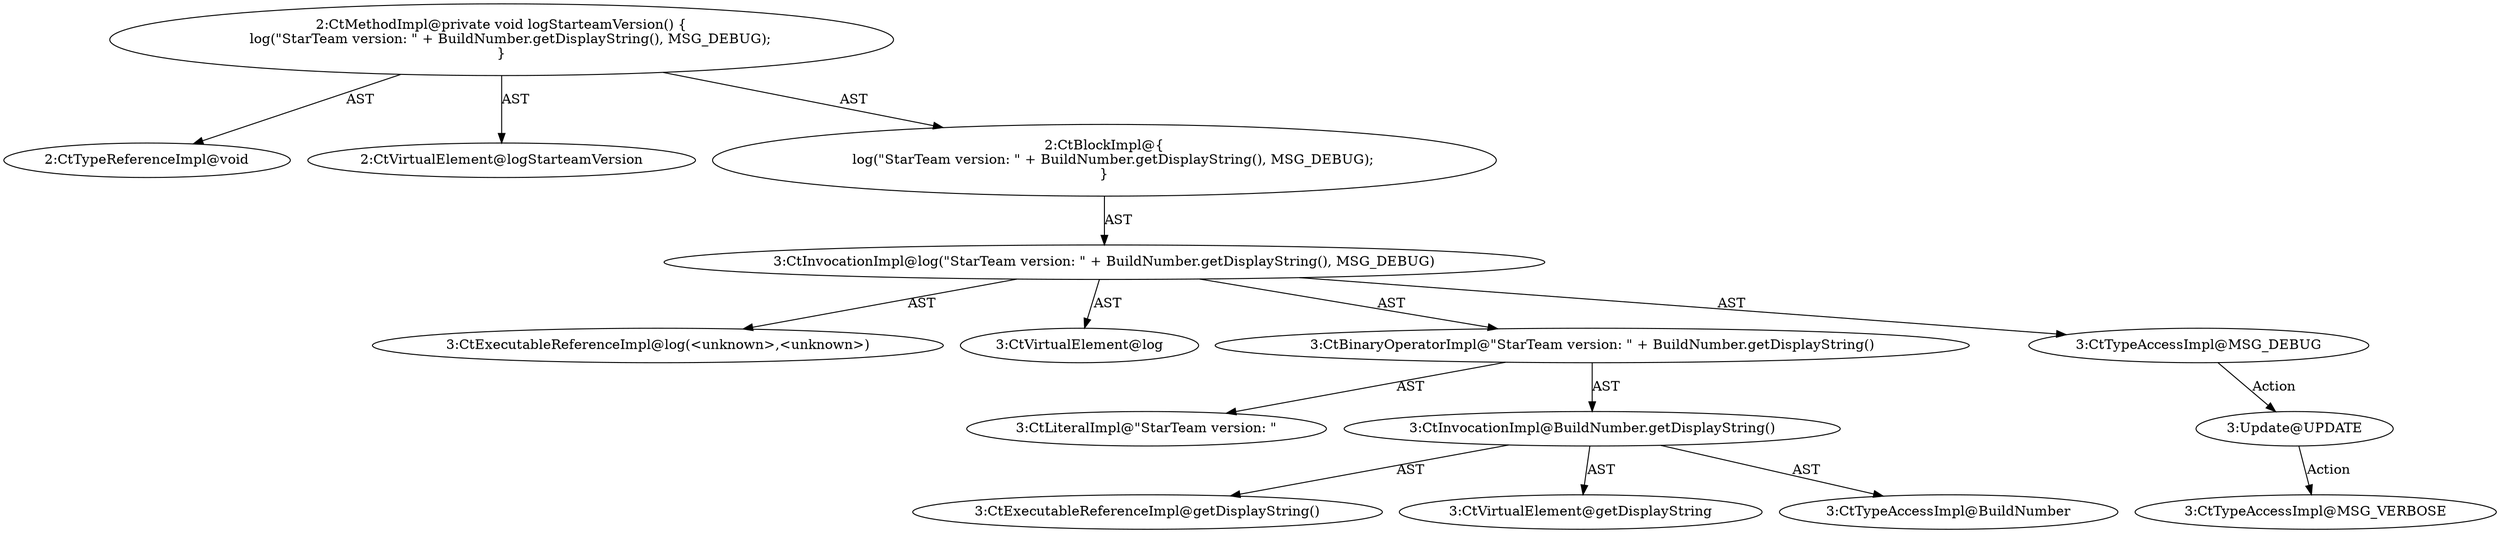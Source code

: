 digraph "logStarteamVersion#?" {
0 [label="2:CtTypeReferenceImpl@void" shape=ellipse]
1 [label="2:CtVirtualElement@logStarteamVersion" shape=ellipse]
2 [label="3:CtExecutableReferenceImpl@log(<unknown>,<unknown>)" shape=ellipse]
3 [label="3:CtVirtualElement@log" shape=ellipse]
4 [label="3:CtLiteralImpl@\"StarTeam version: \"" shape=ellipse]
5 [label="3:CtExecutableReferenceImpl@getDisplayString()" shape=ellipse]
6 [label="3:CtVirtualElement@getDisplayString" shape=ellipse]
7 [label="3:CtTypeAccessImpl@BuildNumber" shape=ellipse]
8 [label="3:CtInvocationImpl@BuildNumber.getDisplayString()" shape=ellipse]
9 [label="3:CtBinaryOperatorImpl@\"StarTeam version: \" + BuildNumber.getDisplayString()" shape=ellipse]
10 [label="3:CtTypeAccessImpl@MSG_DEBUG" shape=ellipse]
11 [label="3:CtInvocationImpl@log(\"StarTeam version: \" + BuildNumber.getDisplayString(), MSG_DEBUG)" shape=ellipse]
12 [label="2:CtBlockImpl@\{
    log(\"StarTeam version: \" + BuildNumber.getDisplayString(), MSG_DEBUG);
\}" shape=ellipse]
13 [label="2:CtMethodImpl@private void logStarteamVersion() \{
    log(\"StarTeam version: \" + BuildNumber.getDisplayString(), MSG_DEBUG);
\}" shape=ellipse]
14 [label="3:Update@UPDATE" shape=ellipse]
15 [label="3:CtTypeAccessImpl@MSG_VERBOSE" shape=ellipse]
8 -> 6 [label="AST"];
8 -> 7 [label="AST"];
8 -> 5 [label="AST"];
9 -> 4 [label="AST"];
9 -> 8 [label="AST"];
10 -> 14 [label="Action"];
11 -> 3 [label="AST"];
11 -> 2 [label="AST"];
11 -> 9 [label="AST"];
11 -> 10 [label="AST"];
12 -> 11 [label="AST"];
13 -> 1 [label="AST"];
13 -> 0 [label="AST"];
13 -> 12 [label="AST"];
14 -> 15 [label="Action"];
}